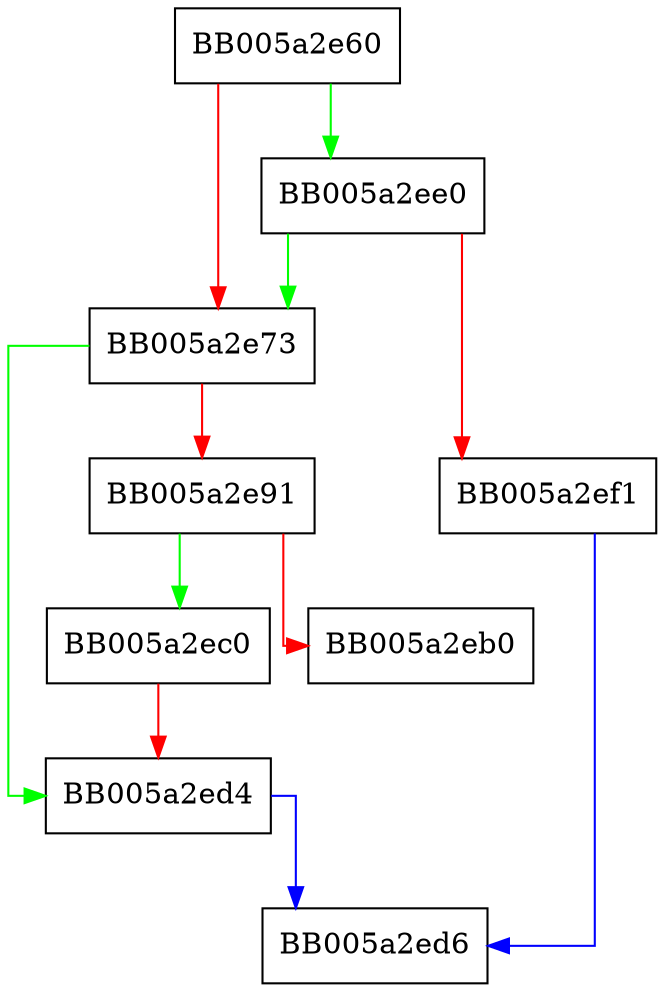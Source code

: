 digraph engine_cleanup_add_last {
  node [shape="box"];
  graph [splines=ortho];
  BB005a2e60 -> BB005a2ee0 [color="green"];
  BB005a2e60 -> BB005a2e73 [color="red"];
  BB005a2e73 -> BB005a2ed4 [color="green"];
  BB005a2e73 -> BB005a2e91 [color="red"];
  BB005a2e91 -> BB005a2ec0 [color="green"];
  BB005a2e91 -> BB005a2eb0 [color="red"];
  BB005a2ec0 -> BB005a2ed4 [color="red"];
  BB005a2ed4 -> BB005a2ed6 [color="blue"];
  BB005a2ee0 -> BB005a2e73 [color="green"];
  BB005a2ee0 -> BB005a2ef1 [color="red"];
  BB005a2ef1 -> BB005a2ed6 [color="blue"];
}